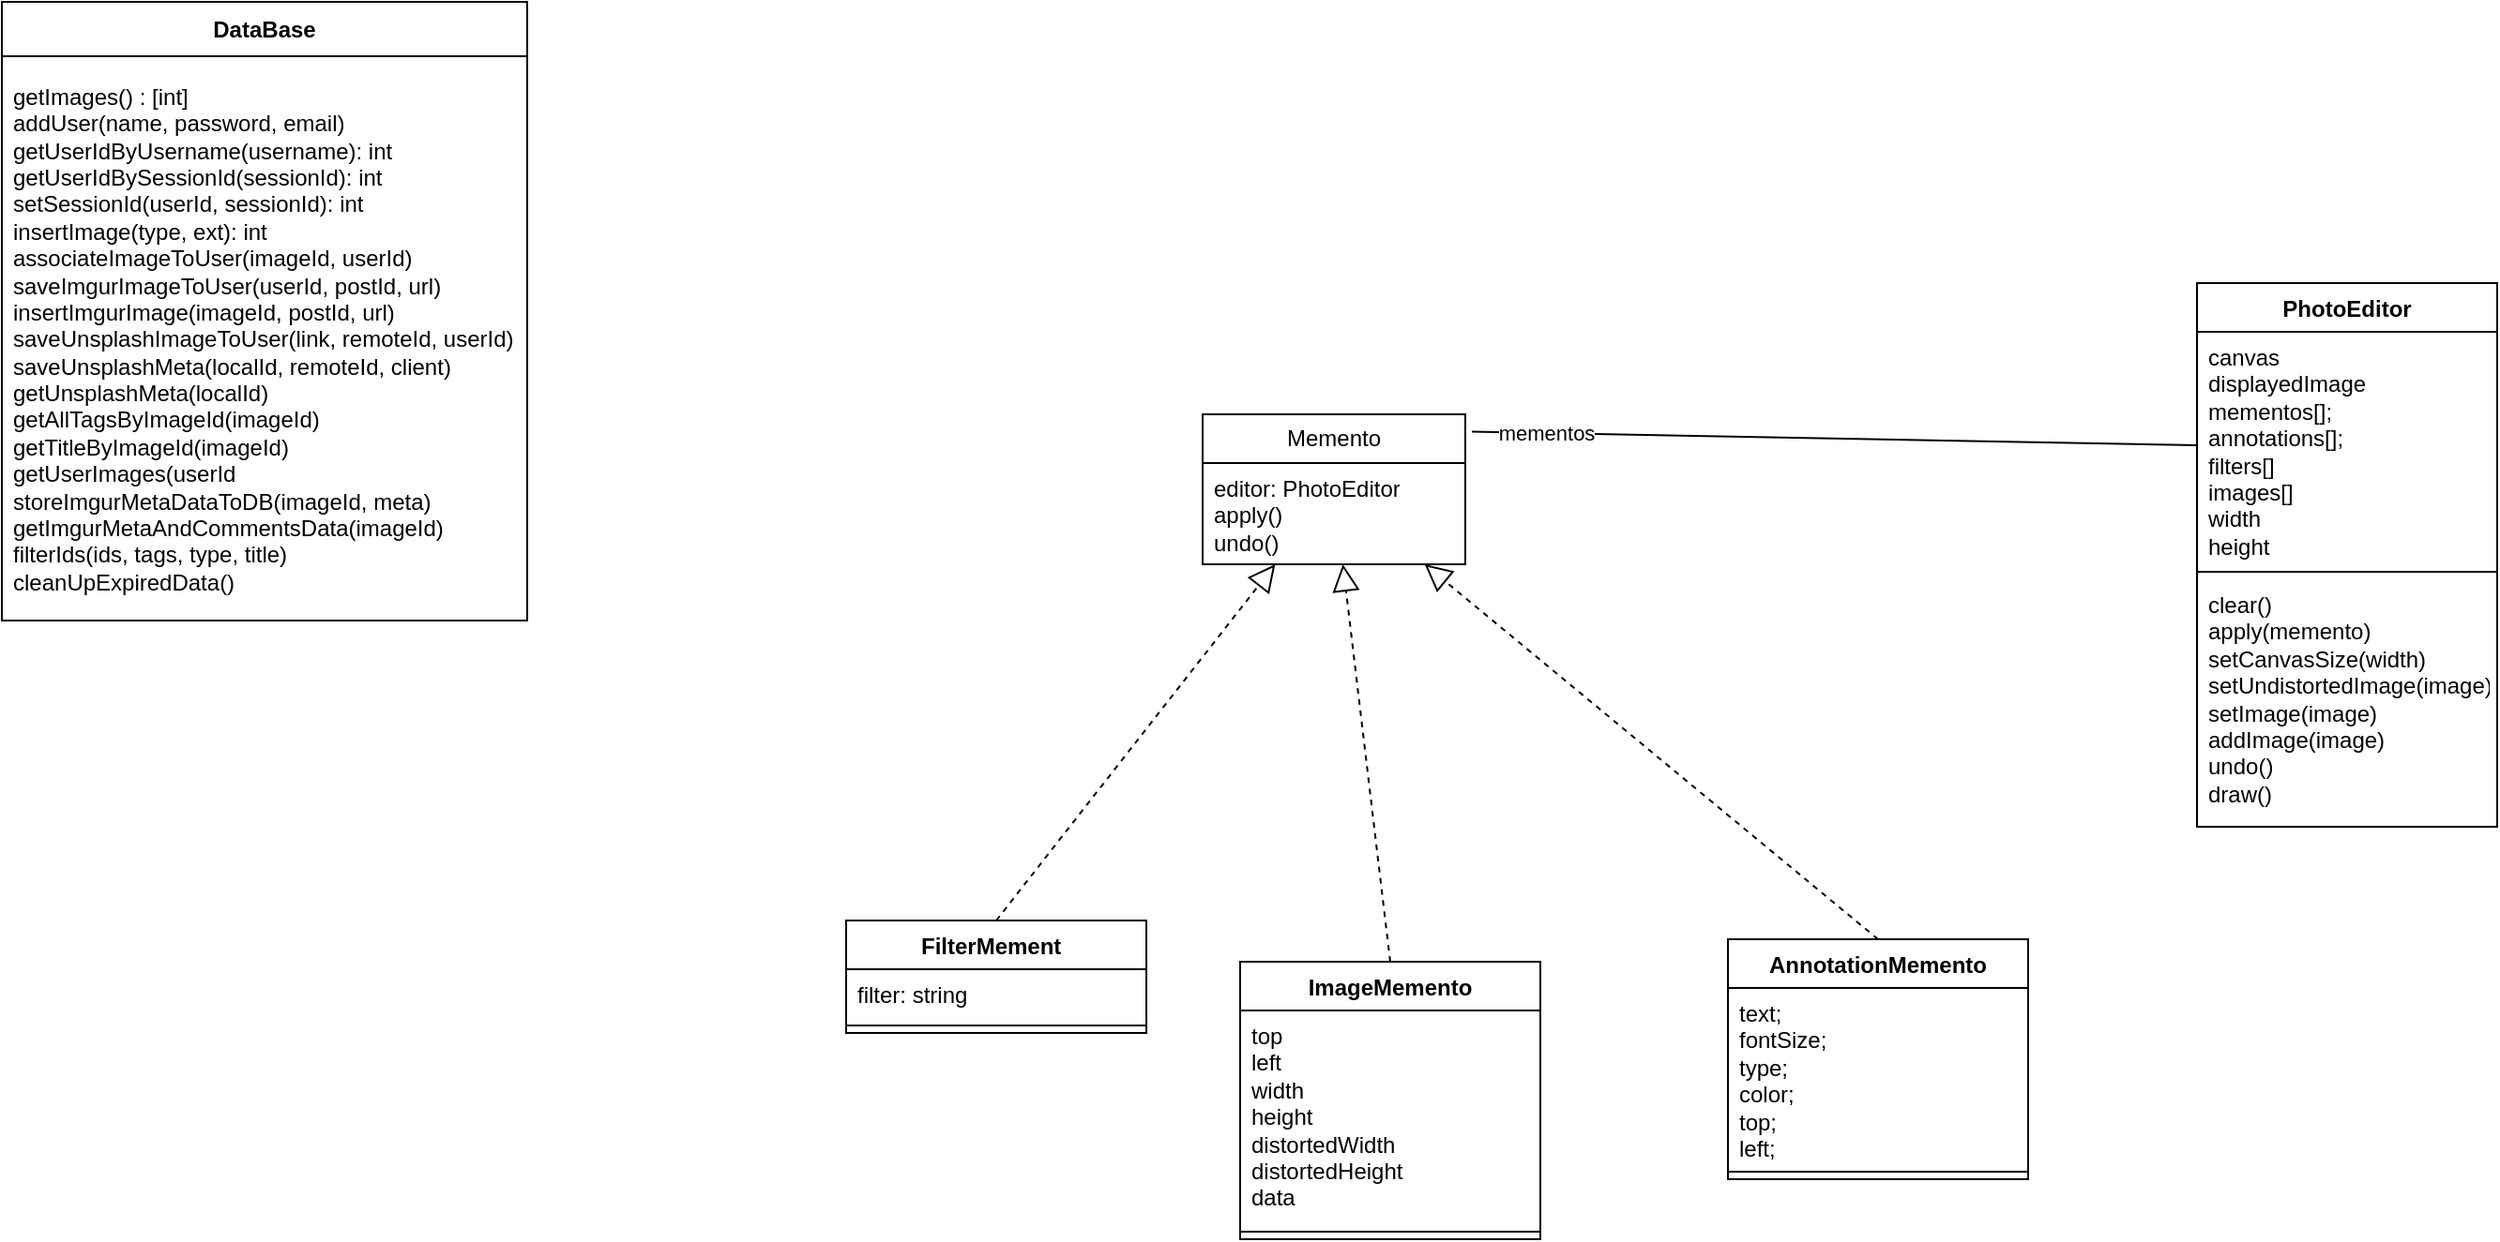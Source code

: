 <mxfile version="24.6.2" type="device">
  <diagram name="Page-1" id="L2VpWtG5HF_l835i9RDe">
    <mxGraphModel dx="2787" dy="1008" grid="1" gridSize="10" guides="1" tooltips="1" connect="1" arrows="1" fold="1" page="1" pageScale="1" pageWidth="850" pageHeight="1100" math="0" shadow="0">
      <root>
        <mxCell id="0" />
        <mxCell id="1" parent="0" />
        <mxCell id="z6UmWcq9PUPTge0gdp44-75" value="DataBase" style="swimlane;fontStyle=1;align=center;verticalAlign=middle;childLayout=stackLayout;horizontal=1;startSize=29;horizontalStack=0;resizeParent=1;resizeParentMax=0;resizeLast=0;collapsible=0;marginBottom=0;html=1;whiteSpace=wrap;" vertex="1" parent="1">
          <mxGeometry x="-380" y="240" width="280" height="330" as="geometry" />
        </mxCell>
        <mxCell id="z6UmWcq9PUPTge0gdp44-77" value="&lt;div&gt;getImages() : [int]&lt;/div&gt;&lt;div&gt;addUser(name, password, email)&lt;/div&gt;&lt;div&gt;getUserIdByUsername(username): int&lt;/div&gt;&lt;div&gt;getUserIdBySessionId(sessionId): int&lt;/div&gt;&lt;div&gt;setSessionId(userId, sessionId): int&amp;nbsp;&lt;/div&gt;&lt;div&gt;insertImage(type, ext): int&lt;/div&gt;&lt;div&gt;associateImageToUser(imageId, userId)&lt;/div&gt;&lt;div&gt;saveImgurImageToUser(userId, postId, url)&lt;/div&gt;&lt;div&gt;insertImgurImage(imageId, postId, url)&lt;/div&gt;&lt;div&gt;saveUnsplashImageToUser(link, remoteId, userId)&lt;/div&gt;&lt;div&gt;saveUnsplashMeta(localId, remoteId, client)&lt;/div&gt;&lt;div&gt;getUnsplashMeta(localId)&lt;/div&gt;&lt;div&gt;getAllTagsByImageId(imageId)&lt;/div&gt;&lt;div&gt;getTitleByImageId(imageId)&lt;/div&gt;&lt;div&gt;getUserImages(userId&lt;/div&gt;&lt;div&gt;storeImgurMetaDataToDB(imageId, meta)&lt;/div&gt;&lt;div&gt;getImgurMetaAndCommentsData(imageId)&amp;nbsp;&lt;/div&gt;&lt;div&gt;filterIds(ids, tags, type, title)&lt;/div&gt;&lt;div&gt;cleanUpExpiredData()&lt;/div&gt;" style="text;html=1;strokeColor=none;fillColor=none;align=left;verticalAlign=middle;spacingLeft=4;spacingRight=4;overflow=hidden;rotatable=0;points=[[0,0.5],[1,0.5]];portConstraint=eastwest;whiteSpace=wrap;" vertex="1" parent="z6UmWcq9PUPTge0gdp44-75">
          <mxGeometry y="29" width="280" height="301" as="geometry" />
        </mxCell>
        <mxCell id="z6UmWcq9PUPTge0gdp44-78" style="edgeStyle=orthogonalEdgeStyle;rounded=0;orthogonalLoop=1;jettySize=auto;html=1;exitX=1;exitY=0.5;exitDx=0;exitDy=0;" edge="1" parent="z6UmWcq9PUPTge0gdp44-75" source="z6UmWcq9PUPTge0gdp44-77" target="z6UmWcq9PUPTge0gdp44-77">
          <mxGeometry relative="1" as="geometry" />
        </mxCell>
        <mxCell id="z6UmWcq9PUPTge0gdp44-82" value="PhotoEditor" style="swimlane;fontStyle=1;align=center;verticalAlign=top;childLayout=stackLayout;horizontal=1;startSize=26;horizontalStack=0;resizeParent=1;resizeParentMax=0;resizeLast=0;collapsible=1;marginBottom=0;whiteSpace=wrap;html=1;" vertex="1" parent="1">
          <mxGeometry x="790" y="390" width="160" height="290" as="geometry" />
        </mxCell>
        <mxCell id="z6UmWcq9PUPTge0gdp44-83" value="&lt;div&gt;canvas&lt;/div&gt;&lt;div&gt;displayedImage&lt;/div&gt;&lt;div&gt;mementos[];&lt;/div&gt;&lt;div&gt;annotations[];&lt;/div&gt;&lt;div&gt;filters[]&lt;/div&gt;&lt;div&gt;images[]&lt;/div&gt;&lt;div&gt;width&lt;/div&gt;&lt;div&gt;height&lt;/div&gt;" style="text;strokeColor=none;fillColor=none;align=left;verticalAlign=top;spacingLeft=4;spacingRight=4;overflow=hidden;rotatable=0;points=[[0,0.5],[1,0.5]];portConstraint=eastwest;whiteSpace=wrap;html=1;" vertex="1" parent="z6UmWcq9PUPTge0gdp44-82">
          <mxGeometry y="26" width="160" height="124" as="geometry" />
        </mxCell>
        <mxCell id="z6UmWcq9PUPTge0gdp44-84" value="" style="line;strokeWidth=1;fillColor=none;align=left;verticalAlign=middle;spacingTop=-1;spacingLeft=3;spacingRight=3;rotatable=0;labelPosition=right;points=[];portConstraint=eastwest;strokeColor=inherit;" vertex="1" parent="z6UmWcq9PUPTge0gdp44-82">
          <mxGeometry y="150" width="160" height="8" as="geometry" />
        </mxCell>
        <mxCell id="z6UmWcq9PUPTge0gdp44-85" value="&lt;div&gt;clear()&lt;/div&gt;&lt;div&gt;apply(memento)&lt;/div&gt;&lt;div&gt;setCanvasSize(width)&lt;/div&gt;&lt;div&gt;&lt;div&gt;setUndistortedImage(image)&lt;/div&gt;&lt;div&gt;setImage(image)&lt;/div&gt;&lt;div&gt;addImage(image)&lt;/div&gt;&lt;div&gt;undo()&lt;/div&gt;&lt;div&gt;draw()&lt;/div&gt;&lt;/div&gt;" style="text;strokeColor=none;fillColor=none;align=left;verticalAlign=top;spacingLeft=4;spacingRight=4;overflow=hidden;rotatable=0;points=[[0,0.5],[1,0.5]];portConstraint=eastwest;whiteSpace=wrap;html=1;" vertex="1" parent="z6UmWcq9PUPTge0gdp44-82">
          <mxGeometry y="158" width="160" height="132" as="geometry" />
        </mxCell>
        <mxCell id="z6UmWcq9PUPTge0gdp44-87" value="Memento" style="swimlane;fontStyle=0;childLayout=stackLayout;horizontal=1;startSize=26;fillColor=none;horizontalStack=0;resizeParent=1;resizeParentMax=0;resizeLast=0;collapsible=1;marginBottom=0;whiteSpace=wrap;html=1;" vertex="1" parent="1">
          <mxGeometry x="260" y="460" width="140" height="80" as="geometry" />
        </mxCell>
        <mxCell id="z6UmWcq9PUPTge0gdp44-88" value="&lt;div&gt;editor: PhotoEditor&lt;/div&gt;apply()&lt;div&gt;undo()&lt;/div&gt;" style="text;strokeColor=none;fillColor=none;align=left;verticalAlign=top;spacingLeft=4;spacingRight=4;overflow=hidden;rotatable=0;points=[[0,0.5],[1,0.5]];portConstraint=eastwest;whiteSpace=wrap;html=1;" vertex="1" parent="z6UmWcq9PUPTge0gdp44-87">
          <mxGeometry y="26" width="140" height="54" as="geometry" />
        </mxCell>
        <mxCell id="z6UmWcq9PUPTge0gdp44-91" value="FilterMement&lt;span style=&quot;white-space: pre;&quot;&gt;&#x9;&lt;/span&gt;" style="swimlane;fontStyle=1;align=center;verticalAlign=top;childLayout=stackLayout;horizontal=1;startSize=26;horizontalStack=0;resizeParent=1;resizeParentMax=0;resizeLast=0;collapsible=1;marginBottom=0;whiteSpace=wrap;html=1;" vertex="1" parent="1">
          <mxGeometry x="70" y="730" width="160" height="60" as="geometry" />
        </mxCell>
        <mxCell id="z6UmWcq9PUPTge0gdp44-92" value="filter: string" style="text;strokeColor=none;fillColor=none;align=left;verticalAlign=top;spacingLeft=4;spacingRight=4;overflow=hidden;rotatable=0;points=[[0,0.5],[1,0.5]];portConstraint=eastwest;whiteSpace=wrap;html=1;" vertex="1" parent="z6UmWcq9PUPTge0gdp44-91">
          <mxGeometry y="26" width="160" height="26" as="geometry" />
        </mxCell>
        <mxCell id="z6UmWcq9PUPTge0gdp44-93" value="" style="line;strokeWidth=1;fillColor=none;align=left;verticalAlign=middle;spacingTop=-1;spacingLeft=3;spacingRight=3;rotatable=0;labelPosition=right;points=[];portConstraint=eastwest;strokeColor=inherit;" vertex="1" parent="z6UmWcq9PUPTge0gdp44-91">
          <mxGeometry y="52" width="160" height="8" as="geometry" />
        </mxCell>
        <mxCell id="z6UmWcq9PUPTge0gdp44-96" value="" style="endArrow=block;dashed=1;endFill=0;endSize=12;html=1;rounded=0;exitX=0.5;exitY=0;exitDx=0;exitDy=0;" edge="1" parent="1" source="z6UmWcq9PUPTge0gdp44-91" target="z6UmWcq9PUPTge0gdp44-87">
          <mxGeometry width="160" relative="1" as="geometry">
            <mxPoint x="310" y="740" as="sourcePoint" />
            <mxPoint x="470" y="740" as="targetPoint" />
          </mxGeometry>
        </mxCell>
        <mxCell id="z6UmWcq9PUPTge0gdp44-97" value="AnnotationMemento" style="swimlane;fontStyle=1;align=center;verticalAlign=top;childLayout=stackLayout;horizontal=1;startSize=26;horizontalStack=0;resizeParent=1;resizeParentMax=0;resizeLast=0;collapsible=1;marginBottom=0;whiteSpace=wrap;html=1;" vertex="1" parent="1">
          <mxGeometry x="540" y="740" width="160" height="128" as="geometry" />
        </mxCell>
        <mxCell id="z6UmWcq9PUPTge0gdp44-98" value="&lt;div&gt;text;&lt;/div&gt;&lt;div&gt;fontSize;&lt;/div&gt;&lt;div&gt;type;&lt;/div&gt;&lt;div&gt;color;&lt;/div&gt;&lt;div&gt;top;&lt;/div&gt;&lt;div&gt;left;&lt;/div&gt;" style="text;strokeColor=none;fillColor=none;align=left;verticalAlign=top;spacingLeft=4;spacingRight=4;overflow=hidden;rotatable=0;points=[[0,0.5],[1,0.5]];portConstraint=eastwest;whiteSpace=wrap;html=1;" vertex="1" parent="z6UmWcq9PUPTge0gdp44-97">
          <mxGeometry y="26" width="160" height="94" as="geometry" />
        </mxCell>
        <mxCell id="z6UmWcq9PUPTge0gdp44-99" value="" style="line;strokeWidth=1;fillColor=none;align=left;verticalAlign=middle;spacingTop=-1;spacingLeft=3;spacingRight=3;rotatable=0;labelPosition=right;points=[];portConstraint=eastwest;strokeColor=inherit;" vertex="1" parent="z6UmWcq9PUPTge0gdp44-97">
          <mxGeometry y="120" width="160" height="8" as="geometry" />
        </mxCell>
        <mxCell id="z6UmWcq9PUPTge0gdp44-100" value="" style="endArrow=block;dashed=1;endFill=0;endSize=12;html=1;rounded=0;exitX=0.5;exitY=0;exitDx=0;exitDy=0;" edge="1" parent="1" source="z6UmWcq9PUPTge0gdp44-97" target="z6UmWcq9PUPTge0gdp44-87">
          <mxGeometry width="160" relative="1" as="geometry">
            <mxPoint x="210" y="730" as="sourcePoint" />
            <mxPoint x="297" y="595" as="targetPoint" />
          </mxGeometry>
        </mxCell>
        <mxCell id="z6UmWcq9PUPTge0gdp44-101" value="ImageMemento" style="swimlane;fontStyle=1;align=center;verticalAlign=top;childLayout=stackLayout;horizontal=1;startSize=26;horizontalStack=0;resizeParent=1;resizeParentMax=0;resizeLast=0;collapsible=1;marginBottom=0;whiteSpace=wrap;html=1;" vertex="1" parent="1">
          <mxGeometry x="280" y="752" width="160" height="148" as="geometry" />
        </mxCell>
        <mxCell id="z6UmWcq9PUPTge0gdp44-102" value="top&lt;div&gt;left&lt;/div&gt;&lt;div&gt;width&lt;/div&gt;&lt;div&gt;height&lt;/div&gt;&lt;div&gt;distortedWidth&lt;/div&gt;&lt;div&gt;distortedHeight&lt;/div&gt;&lt;div&gt;data&lt;/div&gt;" style="text;strokeColor=none;fillColor=none;align=left;verticalAlign=top;spacingLeft=4;spacingRight=4;overflow=hidden;rotatable=0;points=[[0,0.5],[1,0.5]];portConstraint=eastwest;whiteSpace=wrap;html=1;" vertex="1" parent="z6UmWcq9PUPTge0gdp44-101">
          <mxGeometry y="26" width="160" height="114" as="geometry" />
        </mxCell>
        <mxCell id="z6UmWcq9PUPTge0gdp44-103" value="" style="line;strokeWidth=1;fillColor=none;align=left;verticalAlign=middle;spacingTop=-1;spacingLeft=3;spacingRight=3;rotatable=0;labelPosition=right;points=[];portConstraint=eastwest;strokeColor=inherit;" vertex="1" parent="z6UmWcq9PUPTge0gdp44-101">
          <mxGeometry y="140" width="160" height="8" as="geometry" />
        </mxCell>
        <mxCell id="z6UmWcq9PUPTge0gdp44-104" value="" style="endArrow=block;dashed=1;endFill=0;endSize=12;html=1;rounded=0;exitX=0.5;exitY=0;exitDx=0;exitDy=0;" edge="1" parent="1" source="z6UmWcq9PUPTge0gdp44-101" target="z6UmWcq9PUPTge0gdp44-87">
          <mxGeometry width="160" relative="1" as="geometry">
            <mxPoint x="630" y="750" as="sourcePoint" />
            <mxPoint x="360" y="620" as="targetPoint" />
          </mxGeometry>
        </mxCell>
        <mxCell id="z6UmWcq9PUPTge0gdp44-105" value="" style="endArrow=none;html=1;rounded=0;exitX=1.025;exitY=0.116;exitDx=0;exitDy=0;exitPerimeter=0;" edge="1" parent="1" source="z6UmWcq9PUPTge0gdp44-87" target="z6UmWcq9PUPTge0gdp44-83">
          <mxGeometry width="50" height="50" relative="1" as="geometry">
            <mxPoint x="420" y="470" as="sourcePoint" />
            <mxPoint x="470" y="420" as="targetPoint" />
          </mxGeometry>
        </mxCell>
        <mxCell id="z6UmWcq9PUPTge0gdp44-107" value="mementos" style="edgeLabel;html=1;align=center;verticalAlign=middle;resizable=0;points=[];" vertex="1" connectable="0" parent="z6UmWcq9PUPTge0gdp44-105">
          <mxGeometry x="-0.798" relative="1" as="geometry">
            <mxPoint as="offset" />
          </mxGeometry>
        </mxCell>
      </root>
    </mxGraphModel>
  </diagram>
</mxfile>
